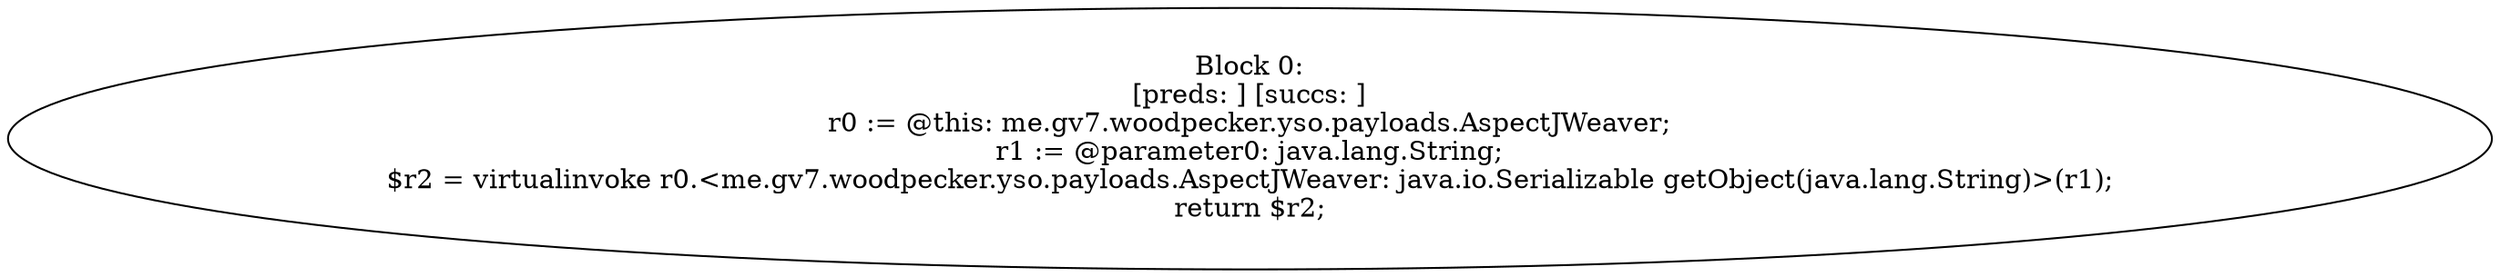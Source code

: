 digraph "unitGraph" {
    "Block 0:
[preds: ] [succs: ]
r0 := @this: me.gv7.woodpecker.yso.payloads.AspectJWeaver;
r1 := @parameter0: java.lang.String;
$r2 = virtualinvoke r0.<me.gv7.woodpecker.yso.payloads.AspectJWeaver: java.io.Serializable getObject(java.lang.String)>(r1);
return $r2;
"
}
